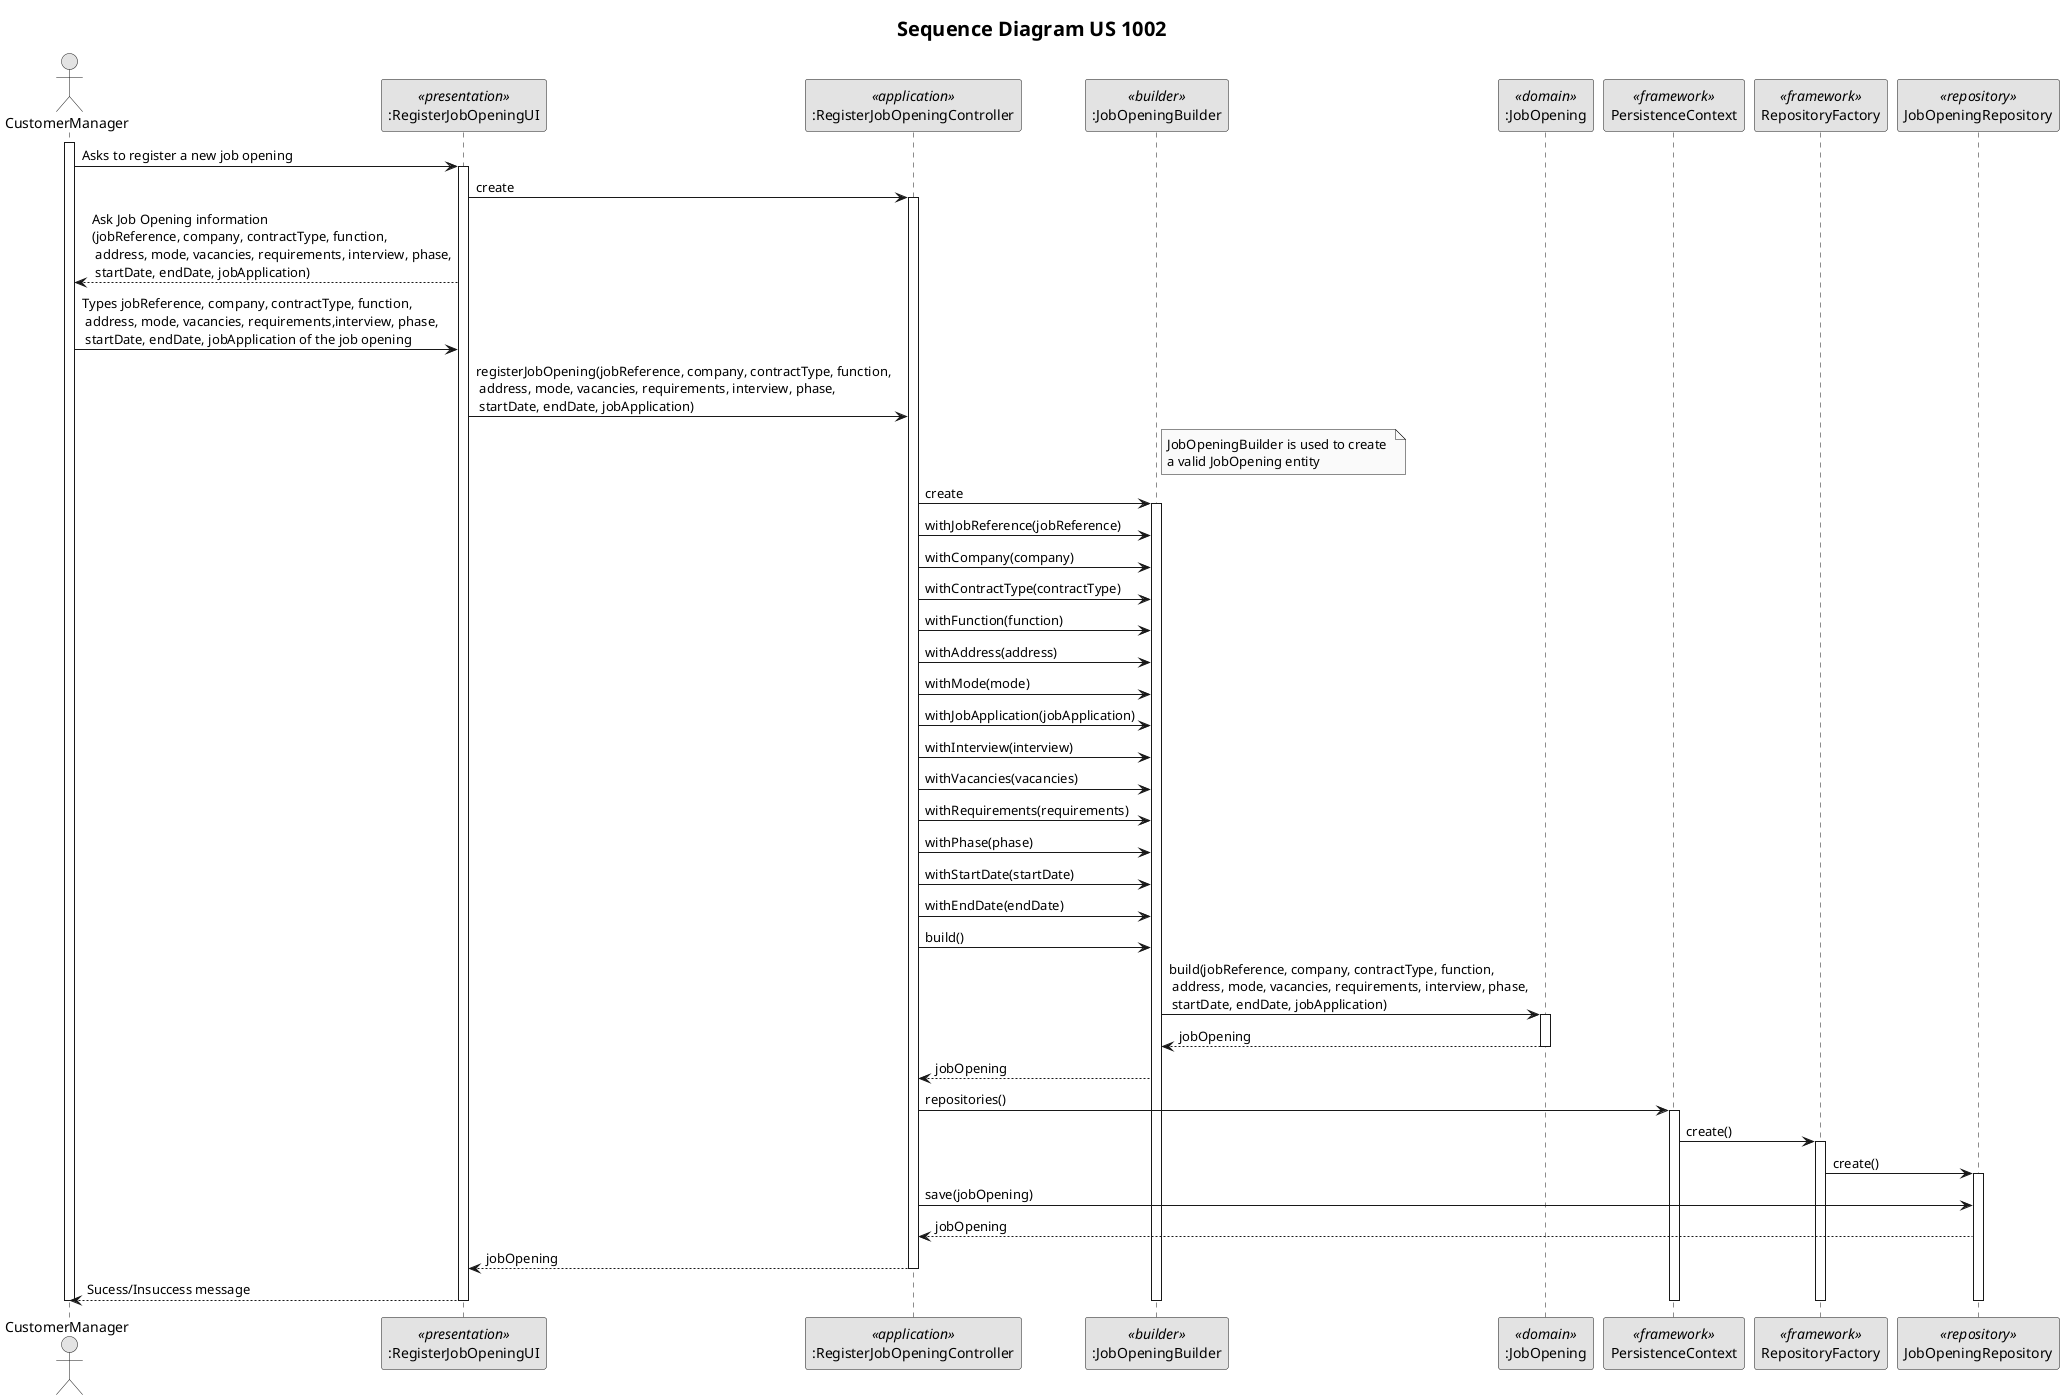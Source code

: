 @startuml

title <size:20>Sequence Diagram US 1002</size>


skinparam monochrome true
skinparam packageStyle rect
skinparam defaultFontName FG Virgil
skinparam shadowing false

actor CustomerManager as Actor
participant ":RegisterJobOpeningUI" as UI <<presentation>>
participant ":RegisterJobOpeningController" as Controller <<application>>
participant ":JobOpeningBuilder" as JobOpeningBuilder <<builder>>
participant ":JobOpening" as Domain <<domain>>
participant PersistenceContext <<framework>>
participant RepositoryFactory <<framework>>
participant JobOpeningRepository <<repository>>

activate Actor
Actor -> UI: Asks to register a new job opening
activate UI
    UI -> Controller: create
    activate Controller

    UI --> Actor: Ask Job Opening information \n(jobReference, company, contractType, function,\n address, mode, vacancies, requirements, interview, phase,\n startDate, endDate, jobApplication)
    Actor -> UI: Types jobReference, company, contractType, function,\n address, mode, vacancies, requirements,interview, phase,\n startDate, endDate, jobApplication of the job opening

    UI -> Controller: registerJobOpening(jobReference, company, contractType, function,\n address, mode, vacancies, requirements, interview, phase,\n startDate, endDate, jobApplication)
        note right of JobOpeningBuilder: JobOpeningBuilder is used to create \na valid JobOpening entity
        Controller -> JobOpeningBuilder : create
        activate JobOpeningBuilder
        Controller -> JobOpeningBuilder : withJobReference(jobReference)
        Controller -> JobOpeningBuilder : withCompany(company)
        Controller -> JobOpeningBuilder : withContractType(contractType)
        Controller -> JobOpeningBuilder : withFunction(function)
        Controller -> JobOpeningBuilder : withAddress(address)
        Controller -> JobOpeningBuilder : withMode(mode)
        Controller -> JobOpeningBuilder : withJobApplication(jobApplication)
        Controller -> JobOpeningBuilder : withInterview(interview)
        Controller -> JobOpeningBuilder : withVacancies(vacancies)
        Controller -> JobOpeningBuilder : withRequirements(requirements)
        Controller -> JobOpeningBuilder : withPhase(phase)
        Controller -> JobOpeningBuilder : withStartDate(startDate)
        Controller -> JobOpeningBuilder : withEndDate(endDate)
        Controller -> JobOpeningBuilder : build()
        JobOpeningBuilder -> Domain : build(jobReference, company, contractType, function,\n address, mode, vacancies, requirements, interview, phase,\n startDate, endDate, jobApplication)
        activate Domain
        Domain --> JobOpeningBuilder : jobOpening
        deactivate Domain
        JobOpeningBuilder --> Controller : jobOpening


        Controller -> PersistenceContext : repositories()
        activate PersistenceContext
        PersistenceContext -> RepositoryFactory : create()
        activate RepositoryFactory
        RepositoryFactory -> JobOpeningRepository : create()
        activate JobOpeningRepository
        Controller -> JobOpeningRepository : save(jobOpening)
        JobOpeningRepository --> Controller : jobOpening



    Controller --> UI : jobOpening
    deactivate Controller

    UI-->Actor: Sucess/Insuccess message

deactivate PersistenceContext
deactivate RepositoryFactory
deactivate JobOpeningRepository
deactivate Domain
deactivate Controller
deactivate UI
deactivate Actor
deactivate JobOpeningBuilder


@enduml
